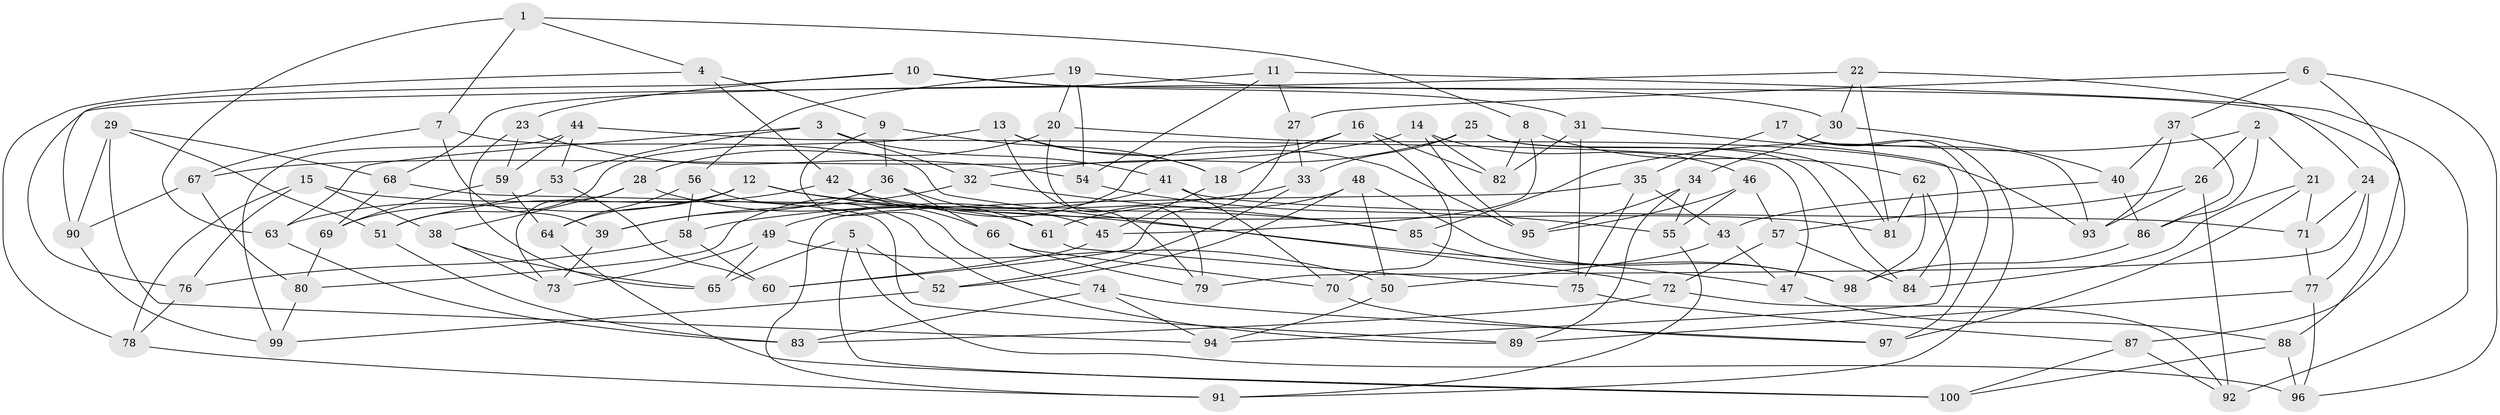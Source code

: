 // Generated by graph-tools (version 1.1) at 2025/11/02/27/25 16:11:49]
// undirected, 100 vertices, 200 edges
graph export_dot {
graph [start="1"]
  node [color=gray90,style=filled];
  1;
  2;
  3;
  4;
  5;
  6;
  7;
  8;
  9;
  10;
  11;
  12;
  13;
  14;
  15;
  16;
  17;
  18;
  19;
  20;
  21;
  22;
  23;
  24;
  25;
  26;
  27;
  28;
  29;
  30;
  31;
  32;
  33;
  34;
  35;
  36;
  37;
  38;
  39;
  40;
  41;
  42;
  43;
  44;
  45;
  46;
  47;
  48;
  49;
  50;
  51;
  52;
  53;
  54;
  55;
  56;
  57;
  58;
  59;
  60;
  61;
  62;
  63;
  64;
  65;
  66;
  67;
  68;
  69;
  70;
  71;
  72;
  73;
  74;
  75;
  76;
  77;
  78;
  79;
  80;
  81;
  82;
  83;
  84;
  85;
  86;
  87;
  88;
  89;
  90;
  91;
  92;
  93;
  94;
  95;
  96;
  97;
  98;
  99;
  100;
  1 -- 8;
  1 -- 63;
  1 -- 7;
  1 -- 4;
  2 -- 86;
  2 -- 26;
  2 -- 85;
  2 -- 21;
  3 -- 63;
  3 -- 53;
  3 -- 32;
  3 -- 41;
  4 -- 78;
  4 -- 9;
  4 -- 42;
  5 -- 52;
  5 -- 100;
  5 -- 65;
  5 -- 96;
  6 -- 27;
  6 -- 87;
  6 -- 96;
  6 -- 37;
  7 -- 39;
  7 -- 72;
  7 -- 67;
  8 -- 82;
  8 -- 45;
  8 -- 62;
  9 -- 36;
  9 -- 74;
  9 -- 18;
  10 -- 31;
  10 -- 88;
  10 -- 23;
  10 -- 90;
  11 -- 68;
  11 -- 54;
  11 -- 27;
  11 -- 92;
  12 -- 64;
  12 -- 47;
  12 -- 85;
  12 -- 63;
  13 -- 18;
  13 -- 95;
  13 -- 51;
  13 -- 79;
  14 -- 82;
  14 -- 95;
  14 -- 46;
  14 -- 67;
  15 -- 61;
  15 -- 38;
  15 -- 78;
  15 -- 76;
  16 -- 70;
  16 -- 80;
  16 -- 82;
  16 -- 18;
  17 -- 97;
  17 -- 91;
  17 -- 35;
  17 -- 93;
  18 -- 45;
  19 -- 54;
  19 -- 30;
  19 -- 56;
  19 -- 20;
  20 -- 93;
  20 -- 79;
  20 -- 28;
  21 -- 84;
  21 -- 97;
  21 -- 71;
  22 -- 81;
  22 -- 30;
  22 -- 76;
  22 -- 24;
  23 -- 59;
  23 -- 54;
  23 -- 65;
  24 -- 79;
  24 -- 71;
  24 -- 77;
  25 -- 84;
  25 -- 32;
  25 -- 33;
  25 -- 81;
  26 -- 92;
  26 -- 57;
  26 -- 93;
  27 -- 60;
  27 -- 33;
  28 -- 45;
  28 -- 38;
  28 -- 73;
  29 -- 90;
  29 -- 68;
  29 -- 94;
  29 -- 51;
  30 -- 40;
  30 -- 34;
  31 -- 75;
  31 -- 82;
  31 -- 84;
  32 -- 85;
  32 -- 39;
  33 -- 52;
  33 -- 58;
  34 -- 89;
  34 -- 95;
  34 -- 55;
  35 -- 43;
  35 -- 91;
  35 -- 75;
  36 -- 66;
  36 -- 61;
  36 -- 39;
  37 -- 86;
  37 -- 40;
  37 -- 93;
  38 -- 65;
  38 -- 73;
  39 -- 73;
  40 -- 43;
  40 -- 86;
  41 -- 71;
  41 -- 49;
  41 -- 70;
  42 -- 66;
  42 -- 51;
  42 -- 81;
  43 -- 47;
  43 -- 50;
  44 -- 47;
  44 -- 53;
  44 -- 59;
  44 -- 99;
  45 -- 60;
  46 -- 95;
  46 -- 57;
  46 -- 55;
  47 -- 88;
  48 -- 98;
  48 -- 52;
  48 -- 50;
  48 -- 61;
  49 -- 65;
  49 -- 50;
  49 -- 73;
  50 -- 94;
  51 -- 83;
  52 -- 99;
  53 -- 60;
  53 -- 69;
  54 -- 55;
  55 -- 91;
  56 -- 64;
  56 -- 58;
  56 -- 89;
  57 -- 72;
  57 -- 84;
  58 -- 60;
  58 -- 76;
  59 -- 64;
  59 -- 69;
  61 -- 75;
  62 -- 81;
  62 -- 98;
  62 -- 94;
  63 -- 83;
  64 -- 100;
  66 -- 70;
  66 -- 79;
  67 -- 90;
  67 -- 80;
  68 -- 69;
  68 -- 89;
  69 -- 80;
  70 -- 97;
  71 -- 77;
  72 -- 83;
  72 -- 92;
  74 -- 97;
  74 -- 83;
  74 -- 94;
  75 -- 87;
  76 -- 78;
  77 -- 89;
  77 -- 96;
  78 -- 91;
  80 -- 99;
  85 -- 98;
  86 -- 98;
  87 -- 100;
  87 -- 92;
  88 -- 96;
  88 -- 100;
  90 -- 99;
}
